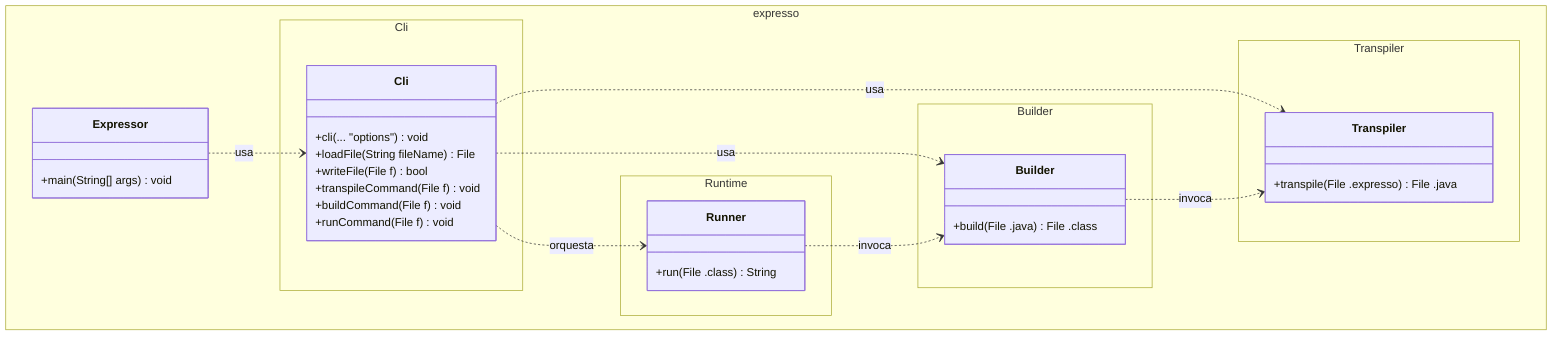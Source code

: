 classDiagram
%% =======================
%% Paquetes / namespaces
%% =======================

namespace expresso{
  class Expressor {
    +main(String[] args) void
  }
}

namespace expresso.Cli {
  class Cli {
    +cli(... "options") void
    +loadFile(String fileName) File
    +writeFile(File f) bool
    +transpileCommand(File f) void
    +buildCommand(File f) void
    +runCommand(File f) void
  }
}


namespace expresso.Transpiler {
  class Transpiler {
    +transpile(File .expresso) File .java
  }
}

namespace expresso.Builder {
  class Builder {
    +build(File .java) File .class
  }
}

namespace expresso.Runtime {
  class Runner {
    +run(File .class) String
  }
}

%% =======================
%% Relaciones internas
%% =======================
Expressor ..> Cli : usa
Cli ..> Transpiler : usa
Cli ..> Builder  : usa
Cli ..> Runner     : orquesta

Builder ..> Transpiler : invoca
Runner    ..> Builder  : invoca